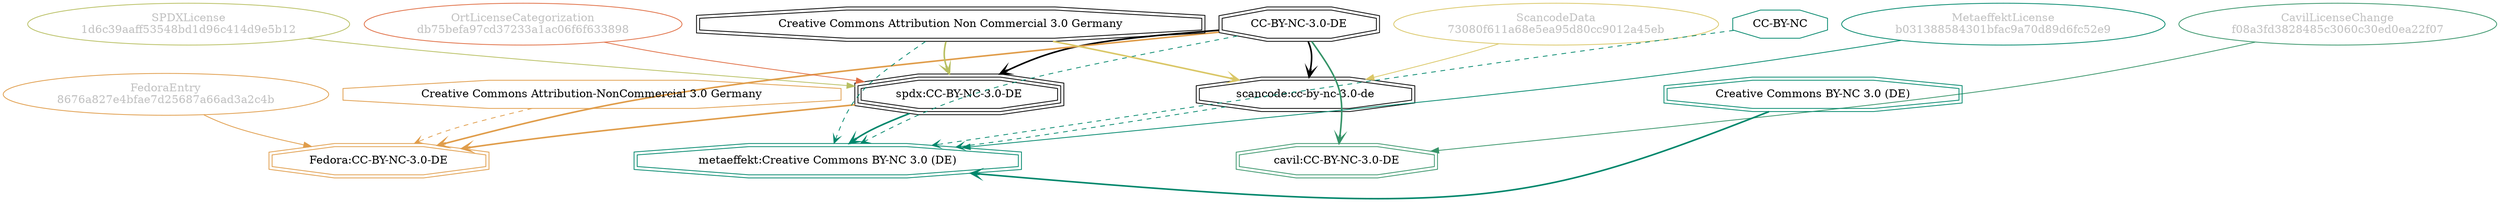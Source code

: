 strict digraph {
    node [shape=box];
    graph [splines=curved];
    875 [label="SPDXLicense\n1d6c39aaff53548bd1d96c414d9e5b12"
        ,fontcolor=gray
        ,color="#b8bf62"
        ,fillcolor="beige;1"
        ,shape=ellipse];
    876 [label="spdx:CC-BY-NC-3.0-DE"
        ,shape=tripleoctagon];
    877 [label="CC-BY-NC-3.0-DE"
        ,shape=doubleoctagon];
    878 [label="Creative Commons Attribution Non Commercial 3.0 Germany"
        ,shape=doubleoctagon];
    6100 [label="FedoraEntry\n8676a827e4bfae7d25687a66ad3a2c4b"
         ,fontcolor=gray
         ,color="#e09d4b"
         ,fillcolor="beige;1"
         ,shape=ellipse];
    6101 [label="Fedora:CC-BY-NC-3.0-DE"
         ,color="#e09d4b"
         ,shape=doubleoctagon];
    6102 [label="Creative Commons Attribution-NonCommercial 3.0 Germany"
         ,color="#e09d4b"
         ,shape=octagon];
    13299 [label="ScancodeData\n73080f611a68e5ea95d80cc9012a45eb"
          ,fontcolor=gray
          ,color="#dac767"
          ,fillcolor="beige;1"
          ,shape=ellipse];
    13300 [label="scancode:cc-by-nc-3.0-de"
          ,shape=doubleoctagon];
    28577 [label="OrtLicenseCategorization\ndb75befa97cd37233a1ac06f6f633898"
          ,fontcolor=gray
          ,color="#e06f45"
          ,fillcolor="beige;1"
          ,shape=ellipse];
    36561 [label="CavilLicenseChange\nf08a3fd3828485c3060c30ed0ea22f07"
          ,fontcolor=gray
          ,color="#379469"
          ,fillcolor="beige;1"
          ,shape=ellipse];
    36562 [label="cavil:CC-BY-NC-3.0-DE"
          ,color="#379469"
          ,shape=doubleoctagon];
    40242 [label="CC-BY-NC"
          ,color="#00876c"
          ,shape=octagon];
    40247 [label="MetaeffektLicense\nb031388584301bfac9a70d89d6fc52e9"
          ,fontcolor=gray
          ,color="#00876c"
          ,fillcolor="beige;1"
          ,shape=ellipse];
    40248 [label="metaeffekt:Creative Commons BY-NC 3.0 (DE)"
          ,color="#00876c"
          ,shape=doubleoctagon];
    40249 [label="Creative Commons BY-NC 3.0 (DE)"
          ,color="#00876c"
          ,shape=doubleoctagon];
    875 -> 876 [weight=0.5
               ,color="#b8bf62"];
    876 -> 6101 [style=bold
                ,arrowhead=vee
                ,weight=0.7
                ,color="#e09d4b"];
    876 -> 40248 [style=bold
                 ,arrowhead=vee
                 ,weight=0.7
                 ,color="#00876c"];
    877 -> 876 [style=bold
               ,arrowhead=vee
               ,weight=0.7];
    877 -> 6101 [style=bold
                ,arrowhead=vee
                ,weight=0.7
                ,color="#e09d4b"];
    877 -> 13300 [style=bold
                 ,arrowhead=vee
                 ,weight=0.7];
    877 -> 36562 [style=bold
                 ,arrowhead=vee
                 ,weight=0.7
                 ,color="#379469"];
    877 -> 36562 [style=bold
                 ,arrowhead=vee
                 ,weight=0.7
                 ,color="#379469"];
    877 -> 40248 [style=dashed
                 ,arrowhead=vee
                 ,weight=0.5
                 ,color="#00876c"];
    878 -> 876 [style=bold
               ,arrowhead=vee
               ,weight=0.7
               ,color="#b8bf62"];
    878 -> 13300 [style=bold
                 ,arrowhead=vee
                 ,weight=0.7
                 ,color="#dac767"];
    878 -> 40248 [style=dashed
                 ,arrowhead=vee
                 ,weight=0.5
                 ,color="#00876c"];
    6100 -> 6101 [weight=0.5
                 ,color="#e09d4b"];
    6102 -> 6101 [style=dashed
                 ,arrowhead=vee
                 ,weight=0.5
                 ,color="#e09d4b"];
    13299 -> 13300 [weight=0.5
                   ,color="#dac767"];
    13300 -> 40248 [style=dashed
                   ,arrowhead=vee
                   ,weight=0.5
                   ,color="#00876c"];
    28577 -> 876 [weight=0.5
                 ,color="#e06f45"];
    36561 -> 36562 [weight=0.5
                   ,color="#379469"];
    40242 -> 40248 [style=dashed
                   ,arrowhead=vee
                   ,weight=0.5
                   ,color="#00876c"];
    40247 -> 40248 [weight=0.5
                   ,color="#00876c"];
    40249 -> 40248 [style=bold
                   ,arrowhead=vee
                   ,weight=0.7
                   ,color="#00876c"];
}
